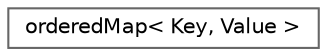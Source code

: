 digraph "Graphical Class Hierarchy"
{
 // LATEX_PDF_SIZE
  bgcolor="transparent";
  edge [fontname=Helvetica,fontsize=10,labelfontname=Helvetica,labelfontsize=10];
  node [fontname=Helvetica,fontsize=10,shape=box,height=0.2,width=0.4];
  rankdir="LR";
  Node0 [id="Node000000",label="orderedMap\< Key, Value \>",height=0.2,width=0.4,color="grey40", fillcolor="white", style="filled",URL="$classorderedMap.html",tooltip=" "];
}
